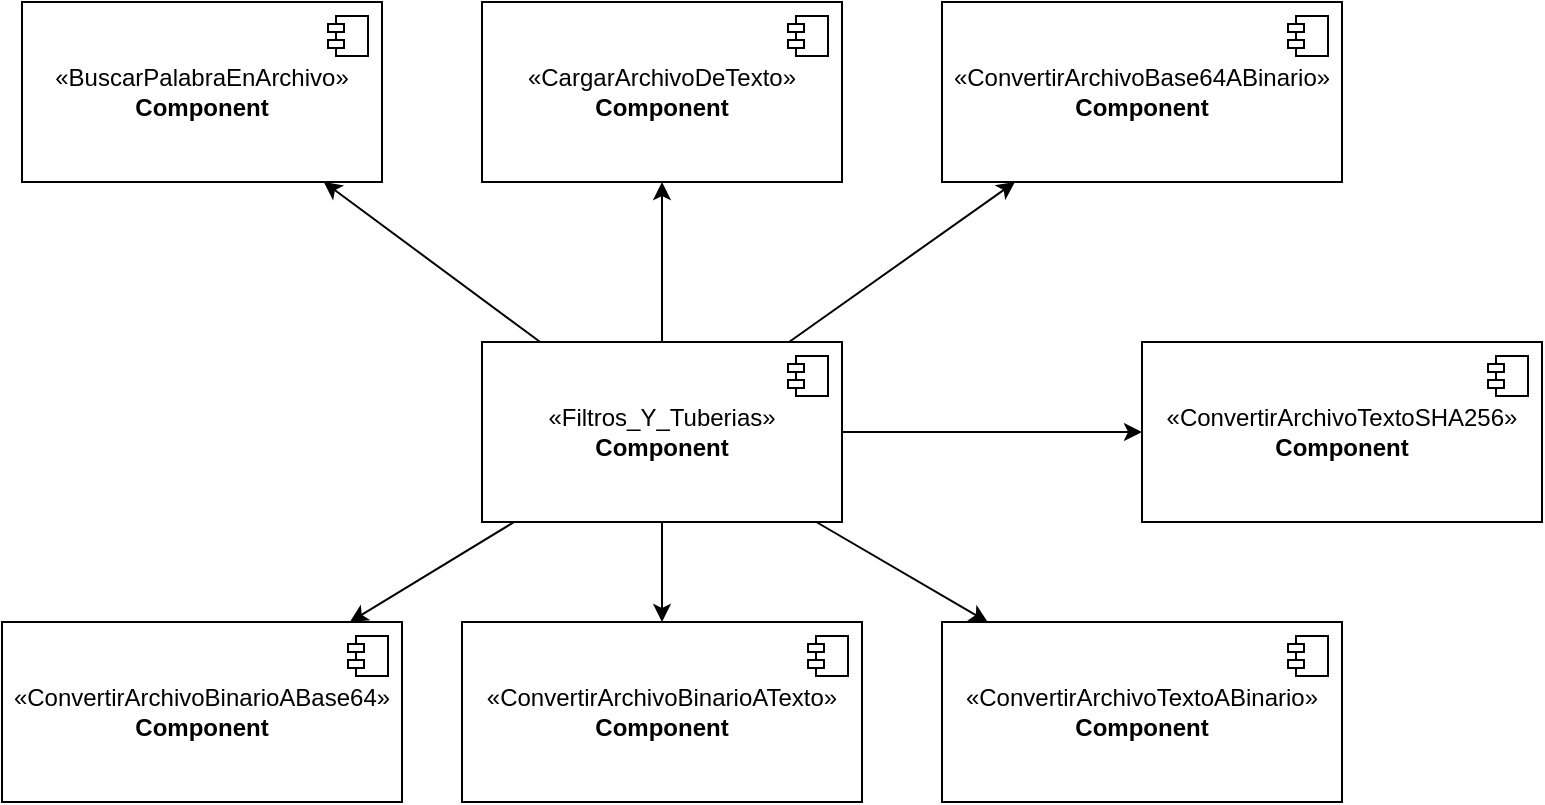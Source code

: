 <mxfile version="24.7.16" pages="9">
  <diagram name="Componentes" id="HCl-aaOLpzspnbZgGZc7">
    <mxGraphModel dx="2391" dy="1111" grid="1" gridSize="10" guides="1" tooltips="1" connect="1" arrows="1" fold="1" page="1" pageScale="1" pageWidth="827" pageHeight="1169" math="0" shadow="0">
      <root>
        <mxCell id="0" />
        <mxCell id="1" parent="0" />
        <UserObject label="«Filtros_Y_Tuberias»&lt;br&gt;&lt;b&gt;Component&lt;/b&gt;" link="data:page/id,gR3Y82C4Jww8SpxE3leP" id="W08IAuDFILZW3C6-sFcc-1">
          <mxCell style="html=1;dropTarget=0;whiteSpace=wrap;" vertex="1" parent="1">
            <mxGeometry x="360" y="320" width="180" height="90" as="geometry" />
          </mxCell>
        </UserObject>
        <mxCell id="W08IAuDFILZW3C6-sFcc-2" value="" style="shape=module;jettyWidth=8;jettyHeight=4;" vertex="1" parent="W08IAuDFILZW3C6-sFcc-1">
          <mxGeometry x="1" width="20" height="20" relative="1" as="geometry">
            <mxPoint x="-27" y="7" as="offset" />
          </mxGeometry>
        </mxCell>
        <UserObject label="«BuscarPalabraEnArchivo»&lt;br&gt;&lt;b&gt;Component&lt;/b&gt;" link="data:page/id,3pd3CMjm8C3dgx9Bb5TQ" id="W08IAuDFILZW3C6-sFcc-3">
          <mxCell style="html=1;dropTarget=0;whiteSpace=wrap;" vertex="1" parent="1">
            <mxGeometry x="130" y="150" width="180" height="90" as="geometry" />
          </mxCell>
        </UserObject>
        <mxCell id="W08IAuDFILZW3C6-sFcc-4" value="" style="shape=module;jettyWidth=8;jettyHeight=4;" vertex="1" parent="W08IAuDFILZW3C6-sFcc-3">
          <mxGeometry x="1" width="20" height="20" relative="1" as="geometry">
            <mxPoint x="-27" y="7" as="offset" />
          </mxGeometry>
        </mxCell>
        <UserObject label="«CargarArchivoDeTexto»&lt;br&gt;&lt;b&gt;Component&lt;/b&gt;" link="data:page/id,GKT5t124oOT2FCgC7MH8" id="W08IAuDFILZW3C6-sFcc-5">
          <mxCell style="html=1;dropTarget=0;whiteSpace=wrap;" vertex="1" parent="1">
            <mxGeometry x="360" y="150" width="180" height="90" as="geometry" />
          </mxCell>
        </UserObject>
        <mxCell id="W08IAuDFILZW3C6-sFcc-6" value="" style="shape=module;jettyWidth=8;jettyHeight=4;" vertex="1" parent="W08IAuDFILZW3C6-sFcc-5">
          <mxGeometry x="1" width="20" height="20" relative="1" as="geometry">
            <mxPoint x="-27" y="7" as="offset" />
          </mxGeometry>
        </mxCell>
        <UserObject label="«ConvertirArchivoBase64ABinario»&lt;br&gt;&lt;b&gt;Component&lt;/b&gt;" link="data:page/id,5Xm73NCzNrAsuGrceJZW" id="W08IAuDFILZW3C6-sFcc-7">
          <mxCell style="html=1;dropTarget=0;whiteSpace=wrap;" vertex="1" parent="1">
            <mxGeometry x="590" y="150" width="200" height="90" as="geometry" />
          </mxCell>
        </UserObject>
        <mxCell id="W08IAuDFILZW3C6-sFcc-8" value="" style="shape=module;jettyWidth=8;jettyHeight=4;" vertex="1" parent="W08IAuDFILZW3C6-sFcc-7">
          <mxGeometry x="1" width="20" height="20" relative="1" as="geometry">
            <mxPoint x="-27" y="7" as="offset" />
          </mxGeometry>
        </mxCell>
        <UserObject label="«ConvertirArchivoBinarioABase64»&lt;br&gt;&lt;b&gt;Component&lt;/b&gt;" link="data:page/id,IWDOe-9Vouo7_u_eD-Q8" id="W08IAuDFILZW3C6-sFcc-9">
          <mxCell style="html=1;dropTarget=0;whiteSpace=wrap;" vertex="1" parent="1">
            <mxGeometry x="120" y="460" width="200" height="90" as="geometry" />
          </mxCell>
        </UserObject>
        <mxCell id="W08IAuDFILZW3C6-sFcc-10" value="" style="shape=module;jettyWidth=8;jettyHeight=4;" vertex="1" parent="W08IAuDFILZW3C6-sFcc-9">
          <mxGeometry x="1" width="20" height="20" relative="1" as="geometry">
            <mxPoint x="-27" y="7" as="offset" />
          </mxGeometry>
        </mxCell>
        <UserObject label="«ConvertirArchivoBinarioATexto»&lt;br&gt;&lt;b&gt;Component&lt;/b&gt;" link="data:page/id,xmMJvIEUc8UvwXHl2UWF" id="W08IAuDFILZW3C6-sFcc-11">
          <mxCell style="html=1;dropTarget=0;whiteSpace=wrap;" vertex="1" parent="1">
            <mxGeometry x="350" y="460" width="200" height="90" as="geometry" />
          </mxCell>
        </UserObject>
        <mxCell id="W08IAuDFILZW3C6-sFcc-12" value="" style="shape=module;jettyWidth=8;jettyHeight=4;" vertex="1" parent="W08IAuDFILZW3C6-sFcc-11">
          <mxGeometry x="1" width="20" height="20" relative="1" as="geometry">
            <mxPoint x="-27" y="7" as="offset" />
          </mxGeometry>
        </mxCell>
        <UserObject label="«ConvertirArchivoTextoABinario»&lt;br&gt;&lt;b&gt;Component&lt;/b&gt;" link="data:page/id,1zSr0auOSwar4siDjUAY" id="W08IAuDFILZW3C6-sFcc-13">
          <mxCell style="html=1;dropTarget=0;whiteSpace=wrap;" vertex="1" parent="1">
            <mxGeometry x="590" y="460" width="200" height="90" as="geometry" />
          </mxCell>
        </UserObject>
        <mxCell id="W08IAuDFILZW3C6-sFcc-14" value="" style="shape=module;jettyWidth=8;jettyHeight=4;" vertex="1" parent="W08IAuDFILZW3C6-sFcc-13">
          <mxGeometry x="1" width="20" height="20" relative="1" as="geometry">
            <mxPoint x="-27" y="7" as="offset" />
          </mxGeometry>
        </mxCell>
        <UserObject label="«ConvertirArchivoTextoSHA256»&lt;br&gt;&lt;b&gt;Component&lt;/b&gt;" link="data:page/id,-OeeMiYVqNooFoYReh8Y" id="W08IAuDFILZW3C6-sFcc-15">
          <mxCell style="html=1;dropTarget=0;whiteSpace=wrap;" vertex="1" parent="1">
            <mxGeometry x="690" y="320" width="200" height="90" as="geometry" />
          </mxCell>
        </UserObject>
        <mxCell id="W08IAuDFILZW3C6-sFcc-16" value="" style="shape=module;jettyWidth=8;jettyHeight=4;" vertex="1" parent="W08IAuDFILZW3C6-sFcc-15">
          <mxGeometry x="1" width="20" height="20" relative="1" as="geometry">
            <mxPoint x="-27" y="7" as="offset" />
          </mxGeometry>
        </mxCell>
        <mxCell id="S1niNBK4uAjmYYqHj45x-1" value="" style="endArrow=classic;html=1;rounded=0;" edge="1" parent="1" source="W08IAuDFILZW3C6-sFcc-1" target="W08IAuDFILZW3C6-sFcc-3">
          <mxGeometry width="50" height="50" relative="1" as="geometry">
            <mxPoint x="240" y="410" as="sourcePoint" />
            <mxPoint x="290" y="360" as="targetPoint" />
          </mxGeometry>
        </mxCell>
        <mxCell id="S1niNBK4uAjmYYqHj45x-2" value="" style="endArrow=classic;html=1;rounded=0;" edge="1" parent="1" source="W08IAuDFILZW3C6-sFcc-1" target="W08IAuDFILZW3C6-sFcc-5">
          <mxGeometry width="50" height="50" relative="1" as="geometry">
            <mxPoint x="480" y="310" as="sourcePoint" />
            <mxPoint x="530" y="260" as="targetPoint" />
          </mxGeometry>
        </mxCell>
        <mxCell id="S1niNBK4uAjmYYqHj45x-3" value="" style="endArrow=classic;html=1;rounded=0;" edge="1" parent="1" source="W08IAuDFILZW3C6-sFcc-1" target="W08IAuDFILZW3C6-sFcc-7">
          <mxGeometry width="50" height="50" relative="1" as="geometry">
            <mxPoint x="630" y="320" as="sourcePoint" />
            <mxPoint x="680" y="270" as="targetPoint" />
          </mxGeometry>
        </mxCell>
        <mxCell id="S1niNBK4uAjmYYqHj45x-4" value="" style="endArrow=classic;html=1;rounded=0;" edge="1" parent="1" source="W08IAuDFILZW3C6-sFcc-1" target="W08IAuDFILZW3C6-sFcc-15">
          <mxGeometry width="50" height="50" relative="1" as="geometry">
            <mxPoint x="600" y="370" as="sourcePoint" />
            <mxPoint x="650" y="320" as="targetPoint" />
          </mxGeometry>
        </mxCell>
        <mxCell id="S1niNBK4uAjmYYqHj45x-5" value="" style="endArrow=classic;html=1;rounded=0;" edge="1" parent="1" source="W08IAuDFILZW3C6-sFcc-1" target="W08IAuDFILZW3C6-sFcc-13">
          <mxGeometry width="50" height="50" relative="1" as="geometry">
            <mxPoint x="610" y="450" as="sourcePoint" />
            <mxPoint x="660" y="400" as="targetPoint" />
          </mxGeometry>
        </mxCell>
        <mxCell id="S1niNBK4uAjmYYqHj45x-6" value="" style="endArrow=classic;html=1;rounded=0;" edge="1" parent="1" source="W08IAuDFILZW3C6-sFcc-1" target="W08IAuDFILZW3C6-sFcc-11">
          <mxGeometry width="50" height="50" relative="1" as="geometry">
            <mxPoint x="450" y="470" as="sourcePoint" />
            <mxPoint x="500" y="420" as="targetPoint" />
          </mxGeometry>
        </mxCell>
        <mxCell id="S1niNBK4uAjmYYqHj45x-7" value="" style="endArrow=classic;html=1;rounded=0;" edge="1" parent="1" source="W08IAuDFILZW3C6-sFcc-1" target="W08IAuDFILZW3C6-sFcc-9">
          <mxGeometry width="50" height="50" relative="1" as="geometry">
            <mxPoint x="240" y="400" as="sourcePoint" />
            <mxPoint x="290" y="350" as="targetPoint" />
          </mxGeometry>
        </mxCell>
      </root>
    </mxGraphModel>
  </diagram>
  <diagram id="3pd3CMjm8C3dgx9Bb5TQ" name="BuscarPalabraEnArchivo">
    <mxGraphModel dx="1674" dy="778" grid="1" gridSize="10" guides="1" tooltips="1" connect="1" arrows="1" fold="1" page="1" pageScale="1" pageWidth="827" pageHeight="1169" math="0" shadow="0">
      <root>
        <mxCell id="0" />
        <mxCell id="1" parent="0" />
        <mxCell id="nRxKaAdVgaboDQcOBNCK-5" value="BuscarPalabraEnArchivoTexto" style="swimlane;fontStyle=0;childLayout=stackLayout;horizontal=1;startSize=26;fillColor=none;horizontalStack=0;resizeParent=1;resizeParentMax=0;resizeLast=0;collapsible=1;marginBottom=0;whiteSpace=wrap;html=1;" vertex="1" parent="1">
          <mxGeometry x="230" y="250" width="310" height="52" as="geometry" />
        </mxCell>
        <mxCell id="nRxKaAdVgaboDQcOBNCK-6" value="+ Buscar(inputFile: FileInfo, palabra: string?): FileInfo" style="text;strokeColor=none;fillColor=none;align=left;verticalAlign=top;spacingLeft=4;spacingRight=4;overflow=hidden;rotatable=0;points=[[0,0.5],[1,0.5]];portConstraint=eastwest;whiteSpace=wrap;html=1;" vertex="1" parent="nRxKaAdVgaboDQcOBNCK-5">
          <mxGeometry y="26" width="310" height="26" as="geometry" />
        </mxCell>
      </root>
    </mxGraphModel>
  </diagram>
  <diagram id="GKT5t124oOT2FCgC7MH8" name="CargarArchivoDeTexto">
    <mxGraphModel dx="1674" dy="778" grid="1" gridSize="10" guides="1" tooltips="1" connect="1" arrows="1" fold="1" page="1" pageScale="1" pageWidth="827" pageHeight="1169" math="0" shadow="0">
      <root>
        <mxCell id="0" />
        <mxCell id="1" parent="0" />
        <mxCell id="0ot3Yw_L1tm__mziLLJD-1" value="CargarArchivoDeTexto " style="swimlane;fontStyle=0;childLayout=stackLayout;horizontal=1;startSize=26;fillColor=none;horizontalStack=0;resizeParent=1;resizeParentMax=0;resizeLast=0;collapsible=1;marginBottom=0;whiteSpace=wrap;html=1;" vertex="1" parent="1">
          <mxGeometry x="344" y="250" width="210" height="52" as="geometry" />
        </mxCell>
        <mxCell id="0ot3Yw_L1tm__mziLLJD-2" value="+ Cargar(inputFile: FileInfo): FileInfo" style="text;strokeColor=none;fillColor=none;align=left;verticalAlign=top;spacingLeft=4;spacingRight=4;overflow=hidden;rotatable=0;points=[[0,0.5],[1,0.5]];portConstraint=eastwest;whiteSpace=wrap;html=1;" vertex="1" parent="0ot3Yw_L1tm__mziLLJD-1">
          <mxGeometry y="26" width="210" height="26" as="geometry" />
        </mxCell>
      </root>
    </mxGraphModel>
  </diagram>
  <diagram id="5Xm73NCzNrAsuGrceJZW" name="ConvertirArchivoBase64ABinario">
    <mxGraphModel dx="1674" dy="778" grid="1" gridSize="10" guides="1" tooltips="1" connect="1" arrows="1" fold="1" page="1" pageScale="1" pageWidth="827" pageHeight="1169" math="0" shadow="0">
      <root>
        <mxCell id="0" />
        <mxCell id="1" parent="0" />
        <mxCell id="y5Ou5PIKnvKZz3uWWhhc-1" value="ConvertirArchivoBase64ABinario " style="swimlane;fontStyle=0;childLayout=stackLayout;horizontal=1;startSize=26;fillColor=none;horizontalStack=0;resizeParent=1;resizeParentMax=0;resizeLast=0;collapsible=1;marginBottom=0;whiteSpace=wrap;html=1;" vertex="1" parent="1">
          <mxGeometry x="300" y="250" width="260" height="52" as="geometry" />
        </mxCell>
        <mxCell id="y5Ou5PIKnvKZz3uWWhhc-2" value="+ Convertir(inputFile: FileInfo): FileInfo" style="text;strokeColor=none;fillColor=none;align=left;verticalAlign=top;spacingLeft=4;spacingRight=4;overflow=hidden;rotatable=0;points=[[0,0.5],[1,0.5]];portConstraint=eastwest;whiteSpace=wrap;html=1;" vertex="1" parent="y5Ou5PIKnvKZz3uWWhhc-1">
          <mxGeometry y="26" width="260" height="26" as="geometry" />
        </mxCell>
      </root>
    </mxGraphModel>
  </diagram>
  <diagram id="IWDOe-9Vouo7_u_eD-Q8" name="ConvertirArchivoBinarioABase64">
    <mxGraphModel dx="1674" dy="778" grid="1" gridSize="10" guides="1" tooltips="1" connect="1" arrows="1" fold="1" page="1" pageScale="1" pageWidth="827" pageHeight="1169" math="0" shadow="0">
      <root>
        <mxCell id="0" />
        <mxCell id="1" parent="0" />
        <mxCell id="I6h59Nejr04FWkLmDZeq-1" value="ConvertirArchivoBinarioABase64" style="swimlane;fontStyle=0;childLayout=stackLayout;horizontal=1;startSize=26;fillColor=none;horizontalStack=0;resizeParent=1;resizeParentMax=0;resizeLast=0;collapsible=1;marginBottom=0;whiteSpace=wrap;html=1;" vertex="1" parent="1">
          <mxGeometry x="300" y="250" width="260" height="52" as="geometry" />
        </mxCell>
        <mxCell id="I6h59Nejr04FWkLmDZeq-2" value="+ Convertir(inputFile: FileInfo): FileInfo" style="text;strokeColor=none;fillColor=none;align=left;verticalAlign=top;spacingLeft=4;spacingRight=4;overflow=hidden;rotatable=0;points=[[0,0.5],[1,0.5]];portConstraint=eastwest;whiteSpace=wrap;html=1;" vertex="1" parent="I6h59Nejr04FWkLmDZeq-1">
          <mxGeometry y="26" width="260" height="26" as="geometry" />
        </mxCell>
      </root>
    </mxGraphModel>
  </diagram>
  <diagram id="xmMJvIEUc8UvwXHl2UWF" name="ConvertirArchivoBinarioATexto">
    <mxGraphModel dx="712" dy="777" grid="1" gridSize="10" guides="1" tooltips="1" connect="1" arrows="1" fold="1" page="1" pageScale="1" pageWidth="827" pageHeight="1169" math="0" shadow="0">
      <root>
        <mxCell id="0" />
        <mxCell id="1" parent="0" />
        <mxCell id="lWeNeK5WUoHzYHJqd_su-1" value="ConvertirArchivoBinarioATexto " style="swimlane;fontStyle=0;childLayout=stackLayout;horizontal=1;startSize=26;fillColor=none;horizontalStack=0;resizeParent=1;resizeParentMax=0;resizeLast=0;collapsible=1;marginBottom=0;whiteSpace=wrap;html=1;" vertex="1" parent="1">
          <mxGeometry x="300" y="250" width="260" height="52" as="geometry" />
        </mxCell>
        <mxCell id="lWeNeK5WUoHzYHJqd_su-2" value="+ Convertir(inputFile: FileInfo): FileInfo" style="text;strokeColor=none;fillColor=none;align=left;verticalAlign=top;spacingLeft=4;spacingRight=4;overflow=hidden;rotatable=0;points=[[0,0.5],[1,0.5]];portConstraint=eastwest;whiteSpace=wrap;html=1;" vertex="1" parent="lWeNeK5WUoHzYHJqd_su-1">
          <mxGeometry y="26" width="260" height="26" as="geometry" />
        </mxCell>
      </root>
    </mxGraphModel>
  </diagram>
  <diagram id="1zSr0auOSwar4siDjUAY" name="ConvertirArchivoTextoABinario">
    <mxGraphModel dx="712" dy="777" grid="1" gridSize="10" guides="1" tooltips="1" connect="1" arrows="1" fold="1" page="1" pageScale="1" pageWidth="827" pageHeight="1169" math="0" shadow="0">
      <root>
        <mxCell id="0" />
        <mxCell id="1" parent="0" />
        <mxCell id="pccbHxr73IhRjZKdAf5w-1" value="ConvertirArchivoTextoABinario " style="swimlane;fontStyle=0;childLayout=stackLayout;horizontal=1;startSize=26;fillColor=none;horizontalStack=0;resizeParent=1;resizeParentMax=0;resizeLast=0;collapsible=1;marginBottom=0;whiteSpace=wrap;html=1;" vertex="1" parent="1">
          <mxGeometry x="300" y="250" width="260" height="52" as="geometry" />
        </mxCell>
        <mxCell id="pccbHxr73IhRjZKdAf5w-2" value="+ Convertir(inputFile: FileInfo): FileInfo" style="text;strokeColor=none;fillColor=none;align=left;verticalAlign=top;spacingLeft=4;spacingRight=4;overflow=hidden;rotatable=0;points=[[0,0.5],[1,0.5]];portConstraint=eastwest;whiteSpace=wrap;html=1;" vertex="1" parent="pccbHxr73IhRjZKdAf5w-1">
          <mxGeometry y="26" width="260" height="26" as="geometry" />
        </mxCell>
      </root>
    </mxGraphModel>
  </diagram>
  <diagram id="-OeeMiYVqNooFoYReh8Y" name="EncriptarArchivoTextoSHA256">
    <mxGraphModel dx="791" dy="777" grid="1" gridSize="10" guides="1" tooltips="1" connect="1" arrows="1" fold="1" page="1" pageScale="1" pageWidth="827" pageHeight="1169" math="0" shadow="0">
      <root>
        <mxCell id="0" />
        <mxCell id="1" parent="0" />
        <mxCell id="mZe0pFg4HerXkvG4YeUn-1" value="EncriptarArchivoTextoSHA256 " style="swimlane;fontStyle=0;childLayout=stackLayout;horizontal=1;startSize=26;fillColor=none;horizontalStack=0;resizeParent=1;resizeParentMax=0;resizeLast=0;collapsible=1;marginBottom=0;whiteSpace=wrap;html=1;" vertex="1" parent="1">
          <mxGeometry x="320" y="330" width="260" height="52" as="geometry" />
        </mxCell>
        <mxCell id="mZe0pFg4HerXkvG4YeUn-2" value="+ Encriptar(inputFile: FileInfo): FileInfo" style="text;strokeColor=none;fillColor=none;align=left;verticalAlign=top;spacingLeft=4;spacingRight=4;overflow=hidden;rotatable=0;points=[[0,0.5],[1,0.5]];portConstraint=eastwest;whiteSpace=wrap;html=1;" vertex="1" parent="mZe0pFg4HerXkvG4YeUn-1">
          <mxGeometry y="26" width="260" height="26" as="geometry" />
        </mxCell>
      </root>
    </mxGraphModel>
  </diagram>
  <diagram id="gR3Y82C4Jww8SpxE3leP" name="Main">
    <mxGraphModel dx="2501" dy="778" grid="1" gridSize="10" guides="1" tooltips="1" connect="1" arrows="1" fold="1" page="1" pageScale="1" pageWidth="827" pageHeight="1169" math="0" shadow="0">
      <root>
        <mxCell id="0" />
        <mxCell id="1" parent="0" />
        <mxCell id="0S3Wp4WnrCdVeiBZHWLE-1" value="Program" style="swimlane;fontStyle=0;childLayout=stackLayout;horizontal=1;startSize=26;fillColor=none;horizontalStack=0;resizeParent=1;resizeParentMax=0;resizeLast=0;collapsible=1;marginBottom=0;whiteSpace=wrap;html=1;" vertex="1" parent="1">
          <mxGeometry x="360" y="380" width="260" height="52" as="geometry" />
        </mxCell>
        <mxCell id="0S3Wp4WnrCdVeiBZHWLE-2" value="- Main()" style="text;strokeColor=none;fillColor=none;align=left;verticalAlign=top;spacingLeft=4;spacingRight=4;overflow=hidden;rotatable=0;points=[[0,0.5],[1,0.5]];portConstraint=eastwest;whiteSpace=wrap;html=1;" vertex="1" parent="0S3Wp4WnrCdVeiBZHWLE-1">
          <mxGeometry y="26" width="260" height="26" as="geometry" />
        </mxCell>
        <mxCell id="14knCfc6hUiTCKBQUfDx-1" value="BuscarPalabraEnArchivoTexto" style="swimlane;fontStyle=0;childLayout=stackLayout;horizontal=1;startSize=26;fillColor=none;horizontalStack=0;resizeParent=1;resizeParentMax=0;resizeLast=0;collapsible=1;marginBottom=0;whiteSpace=wrap;html=1;" vertex="1" parent="1">
          <mxGeometry x="-20" y="250" width="310" height="52" as="geometry" />
        </mxCell>
        <mxCell id="14knCfc6hUiTCKBQUfDx-2" value="+ Buscar(inputFile: FileInfo, palabra: string?): FileInfo" style="text;strokeColor=none;fillColor=none;align=left;verticalAlign=top;spacingLeft=4;spacingRight=4;overflow=hidden;rotatable=0;points=[[0,0.5],[1,0.5]];portConstraint=eastwest;whiteSpace=wrap;html=1;" vertex="1" parent="14knCfc6hUiTCKBQUfDx-1">
          <mxGeometry y="26" width="310" height="26" as="geometry" />
        </mxCell>
        <mxCell id="1FusoC32suH_qYxZr_1z-1" value="CargarArchivoDeTexto " style="swimlane;fontStyle=0;childLayout=stackLayout;horizontal=1;startSize=26;fillColor=none;horizontalStack=0;resizeParent=1;resizeParentMax=0;resizeLast=0;collapsible=1;marginBottom=0;whiteSpace=wrap;html=1;" vertex="1" parent="1">
          <mxGeometry x="385" y="250" width="210" height="52" as="geometry" />
        </mxCell>
        <mxCell id="1FusoC32suH_qYxZr_1z-2" value="+ Cargar(inputFile: FileInfo): FileInfo" style="text;strokeColor=none;fillColor=none;align=left;verticalAlign=top;spacingLeft=4;spacingRight=4;overflow=hidden;rotatable=0;points=[[0,0.5],[1,0.5]];portConstraint=eastwest;whiteSpace=wrap;html=1;" vertex="1" parent="1FusoC32suH_qYxZr_1z-1">
          <mxGeometry y="26" width="210" height="26" as="geometry" />
        </mxCell>
        <mxCell id="eBzV3yuTYPT5KfftUgBy-1" value="ConvertirArchivoBase64ABinario " style="swimlane;fontStyle=0;childLayout=stackLayout;horizontal=1;startSize=26;fillColor=none;horizontalStack=0;resizeParent=1;resizeParentMax=0;resizeLast=0;collapsible=1;marginBottom=0;whiteSpace=wrap;html=1;" vertex="1" parent="1">
          <mxGeometry x="670" y="250" width="260" height="52" as="geometry" />
        </mxCell>
        <mxCell id="eBzV3yuTYPT5KfftUgBy-2" value="+ Convertir(inputFile: FileInfo): FileInfo" style="text;strokeColor=none;fillColor=none;align=left;verticalAlign=top;spacingLeft=4;spacingRight=4;overflow=hidden;rotatable=0;points=[[0,0.5],[1,0.5]];portConstraint=eastwest;whiteSpace=wrap;html=1;" vertex="1" parent="eBzV3yuTYPT5KfftUgBy-1">
          <mxGeometry y="26" width="260" height="26" as="geometry" />
        </mxCell>
        <mxCell id="opI-c8fLZ-HVtakTJ3UD-1" value="ConvertirArchivoBinarioABase64" style="swimlane;fontStyle=0;childLayout=stackLayout;horizontal=1;startSize=26;fillColor=none;horizontalStack=0;resizeParent=1;resizeParentMax=0;resizeLast=0;collapsible=1;marginBottom=0;whiteSpace=wrap;html=1;" vertex="1" parent="1">
          <mxGeometry x="5" y="480" width="260" height="52" as="geometry" />
        </mxCell>
        <mxCell id="opI-c8fLZ-HVtakTJ3UD-2" value="+ Convertir(inputFile: FileInfo): FileInfo" style="text;strokeColor=none;fillColor=none;align=left;verticalAlign=top;spacingLeft=4;spacingRight=4;overflow=hidden;rotatable=0;points=[[0,0.5],[1,0.5]];portConstraint=eastwest;whiteSpace=wrap;html=1;" vertex="1" parent="opI-c8fLZ-HVtakTJ3UD-1">
          <mxGeometry y="26" width="260" height="26" as="geometry" />
        </mxCell>
        <mxCell id="oUp49-R17Xsr51OIBKHE-1" value="ConvertirArchivoBinarioATexto " style="swimlane;fontStyle=0;childLayout=stackLayout;horizontal=1;startSize=26;fillColor=none;horizontalStack=0;resizeParent=1;resizeParentMax=0;resizeLast=0;collapsible=1;marginBottom=0;whiteSpace=wrap;html=1;" vertex="1" parent="1">
          <mxGeometry x="360" y="480" width="260" height="52" as="geometry" />
        </mxCell>
        <mxCell id="oUp49-R17Xsr51OIBKHE-2" value="+ Convertir(inputFile: FileInfo): FileInfo" style="text;strokeColor=none;fillColor=none;align=left;verticalAlign=top;spacingLeft=4;spacingRight=4;overflow=hidden;rotatable=0;points=[[0,0.5],[1,0.5]];portConstraint=eastwest;whiteSpace=wrap;html=1;" vertex="1" parent="oUp49-R17Xsr51OIBKHE-1">
          <mxGeometry y="26" width="260" height="26" as="geometry" />
        </mxCell>
        <mxCell id="_voscaQuhmlkQ6j3U4nU-1" value="ConvertirArchivoTextoABinario " style="swimlane;fontStyle=0;childLayout=stackLayout;horizontal=1;startSize=26;fillColor=none;horizontalStack=0;resizeParent=1;resizeParentMax=0;resizeLast=0;collapsible=1;marginBottom=0;whiteSpace=wrap;html=1;" vertex="1" parent="1">
          <mxGeometry x="670" y="480" width="260" height="52" as="geometry" />
        </mxCell>
        <mxCell id="_voscaQuhmlkQ6j3U4nU-2" value="+ Convertir(inputFile: FileInfo): FileInfo" style="text;strokeColor=none;fillColor=none;align=left;verticalAlign=top;spacingLeft=4;spacingRight=4;overflow=hidden;rotatable=0;points=[[0,0.5],[1,0.5]];portConstraint=eastwest;whiteSpace=wrap;html=1;" vertex="1" parent="_voscaQuhmlkQ6j3U4nU-1">
          <mxGeometry y="26" width="260" height="26" as="geometry" />
        </mxCell>
        <mxCell id="8cG0wQtHzXAS9WNBJ1ex-1" value="EncriptarArchivoTextoSHA256 " style="swimlane;fontStyle=0;childLayout=stackLayout;horizontal=1;startSize=26;fillColor=none;horizontalStack=0;resizeParent=1;resizeParentMax=0;resizeLast=0;collapsible=1;marginBottom=0;whiteSpace=wrap;html=1;" vertex="1" parent="1">
          <mxGeometry x="750" y="380" width="260" height="52" as="geometry" />
        </mxCell>
        <mxCell id="8cG0wQtHzXAS9WNBJ1ex-2" value="+ Encriptar(inputFile: FileInfo): FileInfo" style="text;strokeColor=none;fillColor=none;align=left;verticalAlign=top;spacingLeft=4;spacingRight=4;overflow=hidden;rotatable=0;points=[[0,0.5],[1,0.5]];portConstraint=eastwest;whiteSpace=wrap;html=1;" vertex="1" parent="8cG0wQtHzXAS9WNBJ1ex-1">
          <mxGeometry y="26" width="260" height="26" as="geometry" />
        </mxCell>
        <mxCell id="8cG0wQtHzXAS9WNBJ1ex-3" value="Use" style="endArrow=open;endSize=12;dashed=1;html=1;rounded=0;" edge="1" parent="1" source="0S3Wp4WnrCdVeiBZHWLE-1" target="opI-c8fLZ-HVtakTJ3UD-1">
          <mxGeometry width="160" relative="1" as="geometry">
            <mxPoint x="330" y="620" as="sourcePoint" />
            <mxPoint x="490" y="620" as="targetPoint" />
          </mxGeometry>
        </mxCell>
        <mxCell id="8cG0wQtHzXAS9WNBJ1ex-4" value="Use" style="endArrow=open;endSize=12;dashed=1;html=1;rounded=0;" edge="1" parent="1" source="0S3Wp4WnrCdVeiBZHWLE-1" target="14knCfc6hUiTCKBQUfDx-1">
          <mxGeometry width="160" relative="1" as="geometry">
            <mxPoint x="360" y="360" as="sourcePoint" />
            <mxPoint x="520" y="360" as="targetPoint" />
          </mxGeometry>
        </mxCell>
        <mxCell id="8cG0wQtHzXAS9WNBJ1ex-5" value="Use" style="endArrow=open;endSize=12;dashed=1;html=1;rounded=0;" edge="1" parent="1" source="0S3Wp4WnrCdVeiBZHWLE-1" target="1FusoC32suH_qYxZr_1z-1">
          <mxGeometry width="160" relative="1" as="geometry">
            <mxPoint x="510" y="350" as="sourcePoint" />
            <mxPoint x="670" y="350" as="targetPoint" />
          </mxGeometry>
        </mxCell>
        <mxCell id="8cG0wQtHzXAS9WNBJ1ex-6" value="Use" style="endArrow=open;endSize=12;dashed=1;html=1;rounded=0;" edge="1" parent="1" source="0S3Wp4WnrCdVeiBZHWLE-1" target="eBzV3yuTYPT5KfftUgBy-1">
          <mxGeometry width="160" relative="1" as="geometry">
            <mxPoint x="640" y="350" as="sourcePoint" />
            <mxPoint x="800" y="350" as="targetPoint" />
          </mxGeometry>
        </mxCell>
        <mxCell id="8cG0wQtHzXAS9WNBJ1ex-7" value="Use" style="endArrow=open;endSize=12;dashed=1;html=1;rounded=0;" edge="1" parent="1" source="0S3Wp4WnrCdVeiBZHWLE-1" target="8cG0wQtHzXAS9WNBJ1ex-1">
          <mxGeometry width="160" relative="1" as="geometry">
            <mxPoint x="660" y="410" as="sourcePoint" />
            <mxPoint x="820" y="410" as="targetPoint" />
          </mxGeometry>
        </mxCell>
        <mxCell id="8cG0wQtHzXAS9WNBJ1ex-8" value="Use" style="endArrow=open;endSize=12;dashed=1;html=1;rounded=0;" edge="1" parent="1" source="0S3Wp4WnrCdVeiBZHWLE-1" target="_voscaQuhmlkQ6j3U4nU-1">
          <mxGeometry width="160" relative="1" as="geometry">
            <mxPoint x="660" y="460" as="sourcePoint" />
            <mxPoint x="820" y="460" as="targetPoint" />
          </mxGeometry>
        </mxCell>
        <mxCell id="8cG0wQtHzXAS9WNBJ1ex-9" value="Use" style="endArrow=open;endSize=12;dashed=1;html=1;rounded=0;" edge="1" parent="1" source="0S3Wp4WnrCdVeiBZHWLE-1" target="oUp49-R17Xsr51OIBKHE-1">
          <mxGeometry width="160" relative="1" as="geometry">
            <mxPoint x="500" y="460" as="sourcePoint" />
            <mxPoint x="660" y="460" as="targetPoint" />
          </mxGeometry>
        </mxCell>
      </root>
    </mxGraphModel>
  </diagram>
</mxfile>
